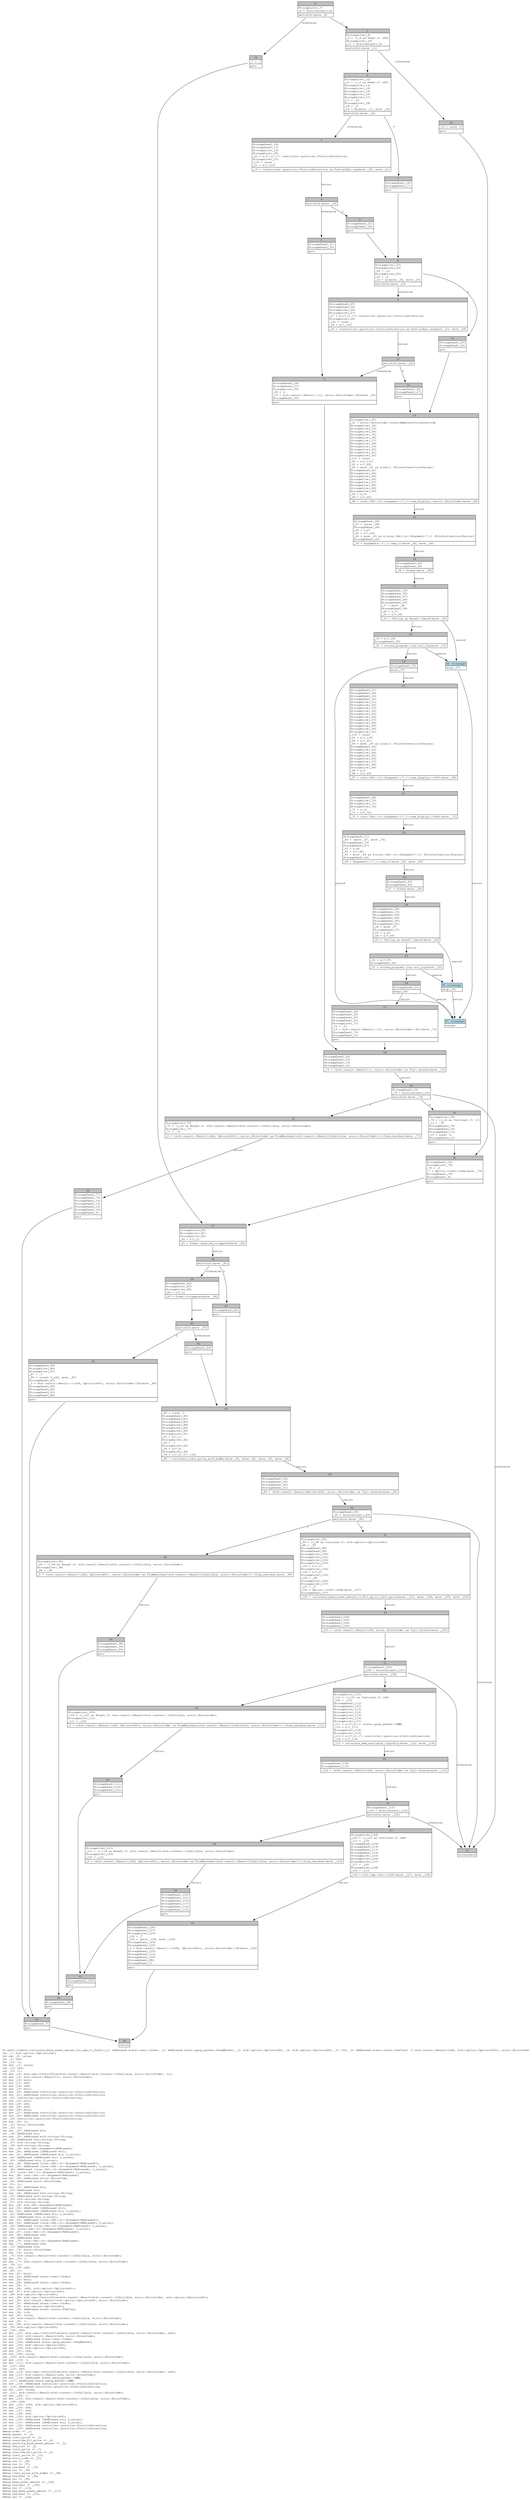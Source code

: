 digraph Mir_0_2586 {
    graph [fontname="Courier, monospace"];
    node [fontname="Courier, monospace"];
    edge [fontname="Courier, monospace"];
    label=<fn math::orders::calculate_base_asset_amount_for_amm_to_fulfill(_1: &amp;ReErased state::user::Order, _2: &amp;ReErased state::perp_market::PerpMarket, _3: std::option::Option&lt;u64&gt;, _4: std::option::Option&lt;u64&gt;, _5: i64, _6: &amp;ReErased state::state::FeeTier) -&gt; std::result::Result&lt;(u64, std::option::Option&lt;u64&gt;), error::ErrorCode&gt;<br align="left"/>let _7: std::option::Option&lt;u64&gt;;<br align="left"/>let mut _8: isize;<br align="left"/>let _9: u64;<br align="left"/>let _10: ();<br align="left"/>let mut _11: isize;<br align="left"/>let _12: u64;<br align="left"/>let _13: ();<br align="left"/>let mut _14: std::ops::ControlFlow&lt;std::result::Result&lt;std::convert::Infallible, error::ErrorCode&gt;, ()&gt;;<br align="left"/>let mut _15: std::result::Result&lt;(), error::ErrorCode&gt;;<br align="left"/>let mut _16: bool;<br align="left"/>let mut _17: u64;<br align="left"/>let mut _18: u64;<br align="left"/>let mut _19: bool;<br align="left"/>let mut _20: &amp;ReErased controller::position::PositionDirection;<br align="left"/>let mut _21: &amp;ReErased controller::position::PositionDirection;<br align="left"/>let _22: controller::position::PositionDirection;<br align="left"/>let mut _23: bool;<br align="left"/>let mut _24: u64;<br align="left"/>let mut _25: u64;<br align="left"/>let mut _26: bool;<br align="left"/>let mut _27: &amp;ReErased controller::position::PositionDirection;<br align="left"/>let mut _28: &amp;ReErased controller::position::PositionDirection;<br align="left"/>let _29: controller::position::PositionDirection;<br align="left"/>let mut _30: ();<br align="left"/>let _31: error::ErrorCode;<br align="left"/>let _32: ();<br align="left"/>let mut _33: &amp;ReErased str;<br align="left"/>let _34: &amp;ReErased str;<br align="left"/>let mut _35: &amp;ReErased std::string::String;<br align="left"/>let _36: &amp;ReErased std::string::String;<br align="left"/>let _37: std::string::String;<br align="left"/>let _38: std::string::String;<br align="left"/>let mut _39: std::fmt::Arguments&lt;ReErased&gt;;<br align="left"/>let mut _40: &amp;ReErased [&amp;ReErased str];<br align="left"/>let mut _41: &amp;ReErased [&amp;ReErased str; 2_usize];<br align="left"/>let _42: &amp;ReErased [&amp;ReErased str; 2_usize];<br align="left"/>let _43: [&amp;ReErased str; 2_usize];<br align="left"/>let mut _44: &amp;ReErased [core::fmt::rt::Argument&lt;ReErased&gt;];<br align="left"/>let mut _45: &amp;ReErased [core::fmt::rt::Argument&lt;ReErased&gt;; 1_usize];<br align="left"/>let _46: &amp;ReErased [core::fmt::rt::Argument&lt;ReErased&gt;; 1_usize];<br align="left"/>let _47: [core::fmt::rt::Argument&lt;ReErased&gt;; 1_usize];<br align="left"/>let mut _48: core::fmt::rt::Argument&lt;ReErased&gt;;<br align="left"/>let mut _49: &amp;ReErased error::ErrorCode;<br align="left"/>let _50: &amp;ReErased error::ErrorCode;<br align="left"/>let _51: ();<br align="left"/>let mut _52: &amp;ReErased str;<br align="left"/>let _53: &amp;ReErased str;<br align="left"/>let mut _54: &amp;ReErased std::string::String;<br align="left"/>let _55: &amp;ReErased std::string::String;<br align="left"/>let _56: std::string::String;<br align="left"/>let _57: std::string::String;<br align="left"/>let mut _58: std::fmt::Arguments&lt;ReErased&gt;;<br align="left"/>let mut _59: &amp;ReErased [&amp;ReErased str];<br align="left"/>let mut _60: &amp;ReErased [&amp;ReErased str; 2_usize];<br align="left"/>let _61: &amp;ReErased [&amp;ReErased str; 2_usize];<br align="left"/>let _62: [&amp;ReErased str; 2_usize];<br align="left"/>let mut _63: &amp;ReErased [core::fmt::rt::Argument&lt;ReErased&gt;];<br align="left"/>let mut _64: &amp;ReErased [core::fmt::rt::Argument&lt;ReErased&gt;; 2_usize];<br align="left"/>let _65: &amp;ReErased [core::fmt::rt::Argument&lt;ReErased&gt;; 2_usize];<br align="left"/>let _66: [core::fmt::rt::Argument&lt;ReErased&gt;; 2_usize];<br align="left"/>let mut _67: core::fmt::rt::Argument&lt;ReErased&gt;;<br align="left"/>let mut _68: &amp;ReErased u64;<br align="left"/>let _69: &amp;ReErased u64;<br align="left"/>let mut _70: core::fmt::rt::Argument&lt;ReErased&gt;;<br align="left"/>let mut _71: &amp;ReErased u64;<br align="left"/>let _72: &amp;ReErased u64;<br align="left"/>let mut _73: error::ErrorCode;<br align="left"/>let mut _74: isize;<br align="left"/>let _75: std::result::Result&lt;std::convert::Infallible, error::ErrorCode&gt;;<br align="left"/>let mut _76: !;<br align="left"/>let mut _77: std::result::Result&lt;std::convert::Infallible, error::ErrorCode&gt;;<br align="left"/>let _78: ();<br align="left"/>let mut _79: u64;<br align="left"/>let _80: ();<br align="left"/>let mut _81: bool;<br align="left"/>let mut _82: &amp;ReErased state::user::Order;<br align="left"/>let mut _83: bool;<br align="left"/>let mut _84: &amp;ReErased state::user::Order;<br align="left"/>let mut _85: !;<br align="left"/>let mut _86: (u64, std::option::Option&lt;u64&gt;);<br align="left"/>let mut _87: std::option::Option&lt;u64&gt;;<br align="left"/>let _88: std::option::Option&lt;u64&gt;;<br align="left"/>let mut _89: std::ops::ControlFlow&lt;std::result::Result&lt;std::convert::Infallible, error::ErrorCode&gt;, std::option::Option&lt;u64&gt;&gt;;<br align="left"/>let mut _90: std::result::Result&lt;std::option::Option&lt;u64&gt;, error::ErrorCode&gt;;<br align="left"/>let mut _91: &amp;ReErased state::user::Order;<br align="left"/>let mut _92: std::option::Option&lt;u64&gt;;<br align="left"/>let mut _93: &amp;ReErased state::state::FeeTier;<br align="left"/>let mut _94: i16;<br align="left"/>let mut _95: isize;<br align="left"/>let _96: std::result::Result&lt;std::convert::Infallible, error::ErrorCode&gt;;<br align="left"/>let mut _97: !;<br align="left"/>let mut _98: std::result::Result&lt;std::convert::Infallible, error::ErrorCode&gt;;<br align="left"/>let _99: std::option::Option&lt;u64&gt;;<br align="left"/>let _100: u64;<br align="left"/>let mut _101: std::ops::ControlFlow&lt;std::result::Result&lt;std::convert::Infallible, error::ErrorCode&gt;, u64&gt;;<br align="left"/>let mut _102: std::result::Result&lt;u64, error::ErrorCode&gt;;<br align="left"/>let mut _103: &amp;ReErased state::user::Order;<br align="left"/>let mut _104: &amp;ReErased state::perp_market::PerpMarket;<br align="left"/>let mut _105: std::option::Option&lt;u64&gt;;<br align="left"/>let mut _106: std::option::Option&lt;i64&gt;;<br align="left"/>let mut _107: i64;<br align="left"/>let mut _108: isize;<br align="left"/>let _109: std::result::Result&lt;std::convert::Infallible, error::ErrorCode&gt;;<br align="left"/>let mut _110: !;<br align="left"/>let mut _111: std::result::Result&lt;std::convert::Infallible, error::ErrorCode&gt;;<br align="left"/>let _112: u64;<br align="left"/>let _113: u64;<br align="left"/>let mut _114: std::ops::ControlFlow&lt;std::result::Result&lt;std::convert::Infallible, error::ErrorCode&gt;, u64&gt;;<br align="left"/>let mut _115: std::result::Result&lt;u64, error::ErrorCode&gt;;<br align="left"/>let mut _116: &amp;ReErased state::perp_market::AMM;<br align="left"/>let _117: &amp;ReErased state::perp_market::AMM;<br align="left"/>let mut _118: &amp;ReErased controller::position::PositionDirection;<br align="left"/>let _119: &amp;ReErased controller::position::PositionDirection;<br align="left"/>let mut _120: isize;<br align="left"/>let _121: std::result::Result&lt;std::convert::Infallible, error::ErrorCode&gt;;<br align="left"/>let mut _122: !;<br align="left"/>let mut _123: std::result::Result&lt;std::convert::Infallible, error::ErrorCode&gt;;<br align="left"/>let _124: u64;<br align="left"/>let mut _125: (u64, std::option::Option&lt;u64&gt;);<br align="left"/>let mut _126: u64;<br align="left"/>let mut _127: u64;<br align="left"/>let mut _128: u64;<br align="left"/>let mut _129: std::option::Option&lt;u64&gt;;<br align="left"/>let mut _130: &amp;ReErased [&amp;ReErased str; 2_usize];<br align="left"/>let mut _131: &amp;ReErased [&amp;ReErased str; 2_usize];<br align="left"/>let mut _132: &amp;ReErased controller::position::PositionDirection;<br align="left"/>let mut _133: &amp;ReErased controller::position::PositionDirection;<br align="left"/>debug order =&gt; _1;<br align="left"/>debug market =&gt; _2;<br align="left"/>debug limit_price =&gt; _3;<br align="left"/>debug override_fill_price =&gt; _4;<br align="left"/>debug existing_base_asset_amount =&gt; _5;<br align="left"/>debug fee_tier =&gt; _6;<br align="left"/>debug limit_price =&gt; _7;<br align="left"/>debug override_fill_price =&gt; _9;<br align="left"/>debug limit_price =&gt; _12;<br align="left"/>debug error_code =&gt; _31;<br align="left"/>debug res =&gt; _38;<br align="left"/>debug res =&gt; _57;<br align="left"/>debug residual =&gt; _75;<br align="left"/>debug val =&gt; _78;<br align="left"/>debug limit_price_with_buffer =&gt; _88;<br align="left"/>debug residual =&gt; _96;<br align="left"/>debug val =&gt; _99;<br align="left"/>debug base_asset_amount =&gt; _100;<br align="left"/>debug residual =&gt; _109;<br align="left"/>debug val =&gt; _112;<br align="left"/>debug max_base_asset_amount =&gt; _113;<br align="left"/>debug residual =&gt; _121;<br align="left"/>debug val =&gt; _124;<br align="left"/>>;
    bb0__0_2586 [shape="none", label=<<table border="0" cellborder="1" cellspacing="0"><tr><td bgcolor="gray" align="center" colspan="1">0</td></tr><tr><td align="left" balign="left">StorageLive(_7)<br/>_8 = discriminant(_4)<br/></td></tr><tr><td align="left">switchInt(move _8)</td></tr></table>>];
    bb1__0_2586 [shape="none", label=<<table border="0" cellborder="1" cellspacing="0"><tr><td bgcolor="gray" align="center" colspan="1">1</td></tr><tr><td align="left" balign="left">StorageLive(_9)<br/>_9 = ((_4 as Some).0: u64)<br/>StorageLive(_10)<br/>_11 = discriminant(_3)<br/></td></tr><tr><td align="left">switchInt(move _11)</td></tr></table>>];
    bb2__0_2586 [shape="none", label=<<table border="0" cellborder="1" cellspacing="0"><tr><td bgcolor="gray" align="center" colspan="1">2</td></tr><tr><td align="left" balign="left">StorageLive(_12)<br/>_12 = ((_3 as Some).0: u64)<br/>StorageLive(_13)<br/>StorageLive(_14)<br/>StorageLive(_15)<br/>StorageLive(_16)<br/>StorageLive(_17)<br/>_17 = _12<br/>StorageLive(_18)<br/>_18 = _9<br/>_16 = Ge(move _17, move _18)<br/></td></tr><tr><td align="left">switchInt(move _16)</td></tr></table>>];
    bb3__0_2586 [shape="none", label=<<table border="0" cellborder="1" cellspacing="0"><tr><td bgcolor="gray" align="center" colspan="1">3</td></tr><tr><td align="left" balign="left">StorageDead(_18)<br/>StorageDead(_17)<br/>StorageLive(_19)<br/>StorageLive(_20)<br/>_20 = &amp;((*_1).17: controller::position::PositionDirection)<br/>StorageLive(_21)<br/>_133 = const _<br/>_21 = &amp;(*_133)<br/></td></tr><tr><td align="left">_19 = &lt;controller::position::PositionDirection as PartialEq&gt;::eq(move _20, move _21)</td></tr></table>>];
    bb4__0_2586 [shape="none", label=<<table border="0" cellborder="1" cellspacing="0"><tr><td bgcolor="gray" align="center" colspan="1">4</td></tr><tr><td align="left">switchInt(move _19)</td></tr></table>>];
    bb5__0_2586 [shape="none", label=<<table border="0" cellborder="1" cellspacing="0"><tr><td bgcolor="gray" align="center" colspan="1">5</td></tr><tr><td align="left" balign="left">StorageDead(_21)<br/>StorageDead(_20)<br/></td></tr><tr><td align="left">goto</td></tr></table>>];
    bb6__0_2586 [shape="none", label=<<table border="0" cellborder="1" cellspacing="0"><tr><td bgcolor="gray" align="center" colspan="1">6</td></tr><tr><td align="left" balign="left">StorageDead(_21)<br/>StorageDead(_20)<br/></td></tr><tr><td align="left">goto</td></tr></table>>];
    bb7__0_2586 [shape="none", label=<<table border="0" cellborder="1" cellspacing="0"><tr><td bgcolor="gray" align="center" colspan="1">7</td></tr><tr><td align="left" balign="left">StorageDead(_18)<br/>StorageDead(_17)<br/></td></tr><tr><td align="left">goto</td></tr></table>>];
    bb8__0_2586 [shape="none", label=<<table border="0" cellborder="1" cellspacing="0"><tr><td bgcolor="gray" align="center" colspan="1">8</td></tr><tr><td align="left" balign="left">StorageLive(_23)<br/>StorageLive(_24)<br/>_24 = _12<br/>StorageLive(_25)<br/>_25 = _9<br/>_23 = Le(move _24, move _25)<br/></td></tr><tr><td align="left">switchInt(move _23)</td></tr></table>>];
    bb9__0_2586 [shape="none", label=<<table border="0" cellborder="1" cellspacing="0"><tr><td bgcolor="gray" align="center" colspan="1">9</td></tr><tr><td align="left" balign="left">StorageDead(_25)<br/>StorageDead(_24)<br/>StorageLive(_26)<br/>StorageLive(_27)<br/>_27 = &amp;((*_1).17: controller::position::PositionDirection)<br/>StorageLive(_28)<br/>_132 = const _<br/>_28 = &amp;(*_132)<br/></td></tr><tr><td align="left">_26 = &lt;controller::position::PositionDirection as PartialEq&gt;::eq(move _27, move _28)</td></tr></table>>];
    bb10__0_2586 [shape="none", label=<<table border="0" cellborder="1" cellspacing="0"><tr><td bgcolor="gray" align="center" colspan="1">10</td></tr><tr><td align="left">switchInt(move _26)</td></tr></table>>];
    bb11__0_2586 [shape="none", label=<<table border="0" cellborder="1" cellspacing="0"><tr><td bgcolor="gray" align="center" colspan="1">11</td></tr><tr><td align="left" balign="left">StorageDead(_28)<br/>StorageDead(_27)<br/>StorageLive(_30)<br/>_30 = ()<br/>_15 = std::result::Result::&lt;(), error::ErrorCode&gt;::Ok(move _30)<br/>StorageDead(_30)<br/></td></tr><tr><td align="left">goto</td></tr></table>>];
    bb12__0_2586 [shape="none", label=<<table border="0" cellborder="1" cellspacing="0"><tr><td bgcolor="gray" align="center" colspan="1">12</td></tr><tr><td align="left" balign="left">StorageDead(_28)<br/>StorageDead(_27)<br/></td></tr><tr><td align="left">goto</td></tr></table>>];
    bb13__0_2586 [shape="none", label=<<table border="0" cellborder="1" cellspacing="0"><tr><td bgcolor="gray" align="center" colspan="1">13</td></tr><tr><td align="left" balign="left">StorageDead(_25)<br/>StorageDead(_24)<br/></td></tr><tr><td align="left">goto</td></tr></table>>];
    bb14__0_2586 [shape="none", label=<<table border="0" cellborder="1" cellspacing="0"><tr><td bgcolor="gray" align="center" colspan="1">14</td></tr><tr><td align="left" balign="left">StorageLive(_31)<br/>_31 = error::ErrorCode::InvalidAmmLimitPriceOverride<br/>StorageLive(_32)<br/>StorageLive(_33)<br/>StorageLive(_34)<br/>StorageLive(_35)<br/>StorageLive(_36)<br/>StorageLive(_37)<br/>StorageLive(_38)<br/>StorageLive(_39)<br/>StorageLive(_40)<br/>StorageLive(_41)<br/>StorageLive(_42)<br/>_131 = const _<br/>_42 = &amp;(*_131)<br/>_41 = &amp;(*_42)<br/>_40 = move _41 as &amp;[&amp;str] (PointerCoercion(Unsize))<br/>StorageDead(_41)<br/>StorageLive(_44)<br/>StorageLive(_45)<br/>StorageLive(_46)<br/>StorageLive(_47)<br/>StorageLive(_48)<br/>StorageLive(_49)<br/>StorageLive(_50)<br/>_50 = &amp;_31<br/>_49 = &amp;(*_50)<br/></td></tr><tr><td align="left">_48 = core::fmt::rt::Argument::&lt;'_&gt;::new_display::&lt;error::ErrorCode&gt;(move _49)</td></tr></table>>];
    bb15__0_2586 [shape="none", label=<<table border="0" cellborder="1" cellspacing="0"><tr><td bgcolor="gray" align="center" colspan="1">15</td></tr><tr><td align="left" balign="left">StorageDead(_49)<br/>_47 = [move _48]<br/>StorageDead(_48)<br/>_46 = &amp;_47<br/>_45 = &amp;(*_46)<br/>_44 = move _45 as &amp;[core::fmt::rt::Argument&lt;'_&gt;] (PointerCoercion(Unsize))<br/>StorageDead(_45)<br/></td></tr><tr><td align="left">_39 = Arguments::&lt;'_&gt;::new_v1(move _40, move _44)</td></tr></table>>];
    bb16__0_2586 [shape="none", label=<<table border="0" cellborder="1" cellspacing="0"><tr><td bgcolor="gray" align="center" colspan="1">16</td></tr><tr><td align="left" balign="left">StorageDead(_44)<br/>StorageDead(_40)<br/></td></tr><tr><td align="left">_38 = format(move _39)</td></tr></table>>];
    bb17__0_2586 [shape="none", label=<<table border="0" cellborder="1" cellspacing="0"><tr><td bgcolor="gray" align="center" colspan="1">17</td></tr><tr><td align="left" balign="left">StorageDead(_39)<br/>StorageDead(_50)<br/>StorageDead(_47)<br/>StorageDead(_46)<br/>StorageDead(_42)<br/>_37 = move _38<br/>StorageDead(_38)<br/>_36 = &amp;_37<br/>_35 = &amp;(*_36)<br/></td></tr><tr><td align="left">_34 = &lt;String as Deref&gt;::deref(move _35)</td></tr></table>>];
    bb18__0_2586 [shape="none", label=<<table border="0" cellborder="1" cellspacing="0"><tr><td bgcolor="gray" align="center" colspan="1">18</td></tr><tr><td align="left" balign="left">_33 = &amp;(*_34)<br/>StorageDead(_35)<br/></td></tr><tr><td align="left">_32 = solana_program::log::sol_log(move _33)</td></tr></table>>];
    bb19__0_2586 [shape="none", label=<<table border="0" cellborder="1" cellspacing="0"><tr><td bgcolor="gray" align="center" colspan="1">19</td></tr><tr><td align="left" balign="left">StorageDead(_33)<br/></td></tr><tr><td align="left">drop(_37)</td></tr></table>>];
    bb20__0_2586 [shape="none", label=<<table border="0" cellborder="1" cellspacing="0"><tr><td bgcolor="gray" align="center" colspan="1">20</td></tr><tr><td align="left" balign="left">StorageDead(_37)<br/>StorageDead(_36)<br/>StorageDead(_34)<br/>StorageDead(_32)<br/>StorageLive(_51)<br/>StorageLive(_52)<br/>StorageLive(_53)<br/>StorageLive(_54)<br/>StorageLive(_55)<br/>StorageLive(_56)<br/>StorageLive(_57)<br/>StorageLive(_58)<br/>StorageLive(_59)<br/>StorageLive(_60)<br/>StorageLive(_61)<br/>_130 = const _<br/>_61 = &amp;(*_130)<br/>_60 = &amp;(*_61)<br/>_59 = move _60 as &amp;[&amp;str] (PointerCoercion(Unsize))<br/>StorageDead(_60)<br/>StorageLive(_63)<br/>StorageLive(_64)<br/>StorageLive(_65)<br/>StorageLive(_66)<br/>StorageLive(_67)<br/>StorageLive(_68)<br/>StorageLive(_69)<br/>_69 = &amp;_9<br/>_68 = &amp;(*_69)<br/></td></tr><tr><td align="left">_67 = core::fmt::rt::Argument::&lt;'_&gt;::new_display::&lt;u64&gt;(move _68)</td></tr></table>>];
    bb21__0_2586 [shape="none", label=<<table border="0" cellborder="1" cellspacing="0"><tr><td bgcolor="gray" align="center" colspan="1">21</td></tr><tr><td align="left" balign="left">StorageDead(_68)<br/>StorageLive(_70)<br/>StorageLive(_71)<br/>StorageLive(_72)<br/>_72 = &amp;_12<br/>_71 = &amp;(*_72)<br/></td></tr><tr><td align="left">_70 = core::fmt::rt::Argument::&lt;'_&gt;::new_display::&lt;u64&gt;(move _71)</td></tr></table>>];
    bb22__0_2586 [shape="none", label=<<table border="0" cellborder="1" cellspacing="0"><tr><td bgcolor="gray" align="center" colspan="1">22</td></tr><tr><td align="left" balign="left">StorageDead(_71)<br/>_66 = [move _67, move _70]<br/>StorageDead(_70)<br/>StorageDead(_67)<br/>_65 = &amp;_66<br/>_64 = &amp;(*_65)<br/>_63 = move _64 as &amp;[core::fmt::rt::Argument&lt;'_&gt;] (PointerCoercion(Unsize))<br/>StorageDead(_64)<br/></td></tr><tr><td align="left">_58 = Arguments::&lt;'_&gt;::new_v1(move _59, move _63)</td></tr></table>>];
    bb23__0_2586 [shape="none", label=<<table border="0" cellborder="1" cellspacing="0"><tr><td bgcolor="gray" align="center" colspan="1">23</td></tr><tr><td align="left" balign="left">StorageDead(_63)<br/>StorageDead(_59)<br/></td></tr><tr><td align="left">_57 = format(move _58)</td></tr></table>>];
    bb24__0_2586 [shape="none", label=<<table border="0" cellborder="1" cellspacing="0"><tr><td bgcolor="gray" align="center" colspan="1">24</td></tr><tr><td align="left" balign="left">StorageDead(_58)<br/>StorageDead(_72)<br/>StorageDead(_69)<br/>StorageDead(_66)<br/>StorageDead(_65)<br/>StorageDead(_61)<br/>_56 = move _57<br/>StorageDead(_57)<br/>_55 = &amp;_56<br/>_54 = &amp;(*_55)<br/></td></tr><tr><td align="left">_53 = &lt;String as Deref&gt;::deref(move _54)</td></tr></table>>];
    bb25__0_2586 [shape="none", label=<<table border="0" cellborder="1" cellspacing="0"><tr><td bgcolor="gray" align="center" colspan="1">25</td></tr><tr><td align="left" balign="left">_52 = &amp;(*_53)<br/>StorageDead(_54)<br/></td></tr><tr><td align="left">_51 = solana_program::log::sol_log(move _52)</td></tr></table>>];
    bb26__0_2586 [shape="none", label=<<table border="0" cellborder="1" cellspacing="0"><tr><td bgcolor="gray" align="center" colspan="1">26</td></tr><tr><td align="left" balign="left">StorageDead(_52)<br/></td></tr><tr><td align="left">drop(_56)</td></tr></table>>];
    bb27__0_2586 [shape="none", label=<<table border="0" cellborder="1" cellspacing="0"><tr><td bgcolor="gray" align="center" colspan="1">27</td></tr><tr><td align="left" balign="left">StorageDead(_56)<br/>StorageDead(_55)<br/>StorageDead(_53)<br/>StorageDead(_51)<br/>StorageLive(_73)<br/>_73 = _31<br/>_15 = std::result::Result::&lt;(), error::ErrorCode&gt;::Err(move _73)<br/>StorageDead(_73)<br/>StorageDead(_31)<br/></td></tr><tr><td align="left">goto</td></tr></table>>];
    bb28__0_2586 [shape="none", label=<<table border="0" cellborder="1" cellspacing="0"><tr><td bgcolor="gray" align="center" colspan="1">28</td></tr><tr><td align="left" balign="left">StorageDead(_26)<br/>StorageDead(_23)<br/>StorageDead(_19)<br/>StorageDead(_16)<br/></td></tr><tr><td align="left">_14 = &lt;std::result::Result&lt;(), error::ErrorCode&gt; as Try&gt;::branch(move _15)</td></tr></table>>];
    bb29__0_2586 [shape="none", label=<<table border="0" cellborder="1" cellspacing="0"><tr><td bgcolor="gray" align="center" colspan="1">29</td></tr><tr><td align="left" balign="left">StorageDead(_15)<br/>_74 = discriminant(_14)<br/></td></tr><tr><td align="left">switchInt(move _74)</td></tr></table>>];
    bb30__0_2586 [shape="none", label=<<table border="0" cellborder="1" cellspacing="0"><tr><td bgcolor="gray" align="center" colspan="1">30</td></tr><tr><td align="left" balign="left">StorageLive(_78)<br/>_78 = ((_14 as Continue).0: ())<br/>_13 = _78<br/>StorageDead(_78)<br/>StorageDead(_14)<br/>StorageDead(_13)<br/>_10 = const ()<br/>StorageDead(_12)<br/></td></tr><tr><td align="left">goto</td></tr></table>>];
    bb31__0_2586 [shape="none", label=<<table border="0" cellborder="1" cellspacing="0"><tr><td bgcolor="gray" align="center" colspan="1">31</td></tr><tr><td align="left">unreachable</td></tr></table>>];
    bb32__0_2586 [shape="none", label=<<table border="0" cellborder="1" cellspacing="0"><tr><td bgcolor="gray" align="center" colspan="1">32</td></tr><tr><td align="left" balign="left">StorageLive(_75)<br/>_75 = ((_14 as Break).0: std::result::Result&lt;std::convert::Infallible, error::ErrorCode&gt;)<br/>StorageLive(_77)<br/>_77 = _75<br/></td></tr><tr><td align="left">_0 = &lt;std::result::Result&lt;(u64, Option&lt;u64&gt;), error::ErrorCode&gt; as FromResidual&lt;std::result::Result&lt;Infallible, error::ErrorCode&gt;&gt;&gt;::from_residual(move _77)</td></tr></table>>];
    bb33__0_2586 [shape="none", label=<<table border="0" cellborder="1" cellspacing="0"><tr><td bgcolor="gray" align="center" colspan="1">33</td></tr><tr><td align="left" balign="left">StorageDead(_77)<br/>StorageDead(_75)<br/>StorageDead(_14)<br/>StorageDead(_13)<br/>StorageDead(_12)<br/>StorageDead(_10)<br/>StorageDead(_9)<br/></td></tr><tr><td align="left">goto</td></tr></table>>];
    bb34__0_2586 [shape="none", label=<<table border="0" cellborder="1" cellspacing="0"><tr><td bgcolor="gray" align="center" colspan="1">34</td></tr><tr><td align="left" balign="left">_10 = const ()<br/></td></tr><tr><td align="left">goto</td></tr></table>>];
    bb35__0_2586 [shape="none", label=<<table border="0" cellborder="1" cellspacing="0"><tr><td bgcolor="gray" align="center" colspan="1">35</td></tr><tr><td align="left" balign="left">StorageDead(_10)<br/>StorageLive(_79)<br/>_79 = _9<br/>_7 = Option::&lt;u64&gt;::Some(move _79)<br/>StorageDead(_79)<br/>StorageDead(_9)<br/></td></tr><tr><td align="left">goto</td></tr></table>>];
    bb36__0_2586 [shape="none", label=<<table border="0" cellborder="1" cellspacing="0"><tr><td bgcolor="gray" align="center" colspan="1">36</td></tr><tr><td align="left" balign="left">_7 = _3<br/></td></tr><tr><td align="left">goto</td></tr></table>>];
    bb37__0_2586 [shape="none", label=<<table border="0" cellborder="1" cellspacing="0"><tr><td bgcolor="gray" align="center" colspan="1">37</td></tr><tr><td align="left" balign="left">StorageLive(_80)<br/>StorageLive(_81)<br/>StorageLive(_82)<br/>_82 = &amp;(*_1)<br/></td></tr><tr><td align="left">_81 = Order::must_be_triggered(move _82)</td></tr></table>>];
    bb38__0_2586 [shape="none", label=<<table border="0" cellborder="1" cellspacing="0"><tr><td bgcolor="gray" align="center" colspan="1">38</td></tr><tr><td align="left">switchInt(move _81)</td></tr></table>>];
    bb39__0_2586 [shape="none", label=<<table border="0" cellborder="1" cellspacing="0"><tr><td bgcolor="gray" align="center" colspan="1">39</td></tr><tr><td align="left" balign="left">StorageDead(_82)<br/>StorageLive(_83)<br/>StorageLive(_84)<br/>_84 = &amp;(*_1)<br/></td></tr><tr><td align="left">_83 = Order::triggered(move _84)</td></tr></table>>];
    bb40__0_2586 [shape="none", label=<<table border="0" cellborder="1" cellspacing="0"><tr><td bgcolor="gray" align="center" colspan="1">40</td></tr><tr><td align="left">switchInt(move _83)</td></tr></table>>];
    bb41__0_2586 [shape="none", label=<<table border="0" cellborder="1" cellspacing="0"><tr><td bgcolor="gray" align="center" colspan="1">41</td></tr><tr><td align="left" balign="left">StorageDead(_84)<br/></td></tr><tr><td align="left">goto</td></tr></table>>];
    bb42__0_2586 [shape="none", label=<<table border="0" cellborder="1" cellspacing="0"><tr><td bgcolor="gray" align="center" colspan="1">42</td></tr><tr><td align="left" balign="left">StorageDead(_84)<br/>StorageLive(_86)<br/>StorageLive(_87)<br/>_87 = _7<br/>_86 = (const 0_u64, move _87)<br/>StorageDead(_87)<br/>_0 = std::result::Result::&lt;(u64, Option&lt;u64&gt;), error::ErrorCode&gt;::Ok(move _86)<br/>StorageDead(_86)<br/>StorageDead(_83)<br/>StorageDead(_81)<br/>StorageDead(_80)<br/></td></tr><tr><td align="left">goto</td></tr></table>>];
    bb43__0_2586 [shape="none", label=<<table border="0" cellborder="1" cellspacing="0"><tr><td bgcolor="gray" align="center" colspan="1">43</td></tr><tr><td align="left" balign="left">StorageDead(_82)<br/></td></tr><tr><td align="left">goto</td></tr></table>>];
    bb44__0_2586 [shape="none", label=<<table border="0" cellborder="1" cellspacing="0"><tr><td bgcolor="gray" align="center" colspan="1">44</td></tr><tr><td align="left" balign="left">_80 = const ()<br/>StorageDead(_83)<br/>StorageDead(_81)<br/>StorageDead(_80)<br/>StorageLive(_88)<br/>StorageLive(_89)<br/>StorageLive(_90)<br/>StorageLive(_91)<br/>_91 = &amp;(*_1)<br/>StorageLive(_92)<br/>_92 = _7<br/>StorageLive(_93)<br/>_93 = &amp;(*_6)<br/>StorageLive(_94)<br/>_94 = ((*_2).27: i16)<br/></td></tr><tr><td align="left">_90 = calculate_limit_price_with_buffer(move _91, move _92, move _93, move _94)</td></tr></table>>];
    bb45__0_2586 [shape="none", label=<<table border="0" cellborder="1" cellspacing="0"><tr><td bgcolor="gray" align="center" colspan="1">45</td></tr><tr><td align="left" balign="left">StorageDead(_94)<br/>StorageDead(_93)<br/>StorageDead(_92)<br/>StorageDead(_91)<br/></td></tr><tr><td align="left">_89 = &lt;std::result::Result&lt;Option&lt;u64&gt;, error::ErrorCode&gt; as Try&gt;::branch(move _90)</td></tr></table>>];
    bb46__0_2586 [shape="none", label=<<table border="0" cellborder="1" cellspacing="0"><tr><td bgcolor="gray" align="center" colspan="1">46</td></tr><tr><td align="left" balign="left">StorageDead(_90)<br/>_95 = discriminant(_89)<br/></td></tr><tr><td align="left">switchInt(move _95)</td></tr></table>>];
    bb47__0_2586 [shape="none", label=<<table border="0" cellborder="1" cellspacing="0"><tr><td bgcolor="gray" align="center" colspan="1">47</td></tr><tr><td align="left" balign="left">StorageLive(_99)<br/>_99 = ((_89 as Continue).0: std::option::Option&lt;u64&gt;)<br/>_88 = _99<br/>StorageDead(_99)<br/>StorageDead(_89)<br/>StorageLive(_100)<br/>StorageLive(_101)<br/>StorageLive(_102)<br/>StorageLive(_103)<br/>_103 = &amp;(*_1)<br/>StorageLive(_104)<br/>_104 = &amp;(*_2)<br/>StorageLive(_105)<br/>_105 = _88<br/>StorageLive(_106)<br/>StorageLive(_107)<br/>_107 = _5<br/>_106 = Option::&lt;i64&gt;::Some(move _107)<br/>StorageDead(_107)<br/></td></tr><tr><td align="left">_102 = calculate_base_asset_amount_to_fill_up_to_limit_price(move _103, move _104, move _105, move _106)</td></tr></table>>];
    bb48__0_2586 [shape="none", label=<<table border="0" cellborder="1" cellspacing="0"><tr><td bgcolor="gray" align="center" colspan="1">48</td></tr><tr><td align="left" balign="left">StorageLive(_96)<br/>_96 = ((_89 as Break).0: std::result::Result&lt;std::convert::Infallible, error::ErrorCode&gt;)<br/>StorageLive(_98)<br/>_98 = _96<br/></td></tr><tr><td align="left">_0 = &lt;std::result::Result&lt;(u64, Option&lt;u64&gt;), error::ErrorCode&gt; as FromResidual&lt;std::result::Result&lt;Infallible, error::ErrorCode&gt;&gt;&gt;::from_residual(move _98)</td></tr></table>>];
    bb49__0_2586 [shape="none", label=<<table border="0" cellborder="1" cellspacing="0"><tr><td bgcolor="gray" align="center" colspan="1">49</td></tr><tr><td align="left" balign="left">StorageDead(_98)<br/>StorageDead(_96)<br/>StorageDead(_89)<br/></td></tr><tr><td align="left">goto</td></tr></table>>];
    bb50__0_2586 [shape="none", label=<<table border="0" cellborder="1" cellspacing="0"><tr><td bgcolor="gray" align="center" colspan="1">50</td></tr><tr><td align="left" balign="left">StorageDead(_106)<br/>StorageDead(_105)<br/>StorageDead(_104)<br/>StorageDead(_103)<br/></td></tr><tr><td align="left">_101 = &lt;std::result::Result&lt;u64, error::ErrorCode&gt; as Try&gt;::branch(move _102)</td></tr></table>>];
    bb51__0_2586 [shape="none", label=<<table border="0" cellborder="1" cellspacing="0"><tr><td bgcolor="gray" align="center" colspan="1">51</td></tr><tr><td align="left" balign="left">StorageDead(_102)<br/>_108 = discriminant(_101)<br/></td></tr><tr><td align="left">switchInt(move _108)</td></tr></table>>];
    bb52__0_2586 [shape="none", label=<<table border="0" cellborder="1" cellspacing="0"><tr><td bgcolor="gray" align="center" colspan="1">52</td></tr><tr><td align="left" balign="left">StorageLive(_112)<br/>_112 = ((_101 as Continue).0: u64)<br/>_100 = _112<br/>StorageDead(_112)<br/>StorageDead(_101)<br/>StorageLive(_113)<br/>StorageLive(_114)<br/>StorageLive(_115)<br/>StorageLive(_116)<br/>StorageLive(_117)<br/>_117 = &amp;((*_2).1: state::perp_market::AMM)<br/>_116 = &amp;(*_117)<br/>StorageLive(_118)<br/>StorageLive(_119)<br/>_119 = &amp;((*_1).17: controller::position::PositionDirection)<br/>_118 = &amp;(*_119)<br/></td></tr><tr><td align="left">_115 = calculate_amm_available_liquidity(move _116, move _118)</td></tr></table>>];
    bb53__0_2586 [shape="none", label=<<table border="0" cellborder="1" cellspacing="0"><tr><td bgcolor="gray" align="center" colspan="1">53</td></tr><tr><td align="left" balign="left">StorageLive(_109)<br/>_109 = ((_101 as Break).0: std::result::Result&lt;std::convert::Infallible, error::ErrorCode&gt;)<br/>StorageLive(_111)<br/>_111 = _109<br/></td></tr><tr><td align="left">_0 = &lt;std::result::Result&lt;(u64, Option&lt;u64&gt;), error::ErrorCode&gt; as FromResidual&lt;std::result::Result&lt;Infallible, error::ErrorCode&gt;&gt;&gt;::from_residual(move _111)</td></tr></table>>];
    bb54__0_2586 [shape="none", label=<<table border="0" cellborder="1" cellspacing="0"><tr><td bgcolor="gray" align="center" colspan="1">54</td></tr><tr><td align="left" balign="left">StorageDead(_111)<br/>StorageDead(_109)<br/>StorageDead(_101)<br/></td></tr><tr><td align="left">goto</td></tr></table>>];
    bb55__0_2586 [shape="none", label=<<table border="0" cellborder="1" cellspacing="0"><tr><td bgcolor="gray" align="center" colspan="1">55</td></tr><tr><td align="left" balign="left">StorageDead(_118)<br/>StorageDead(_116)<br/></td></tr><tr><td align="left">_114 = &lt;std::result::Result&lt;u64, error::ErrorCode&gt; as Try&gt;::branch(move _115)</td></tr></table>>];
    bb56__0_2586 [shape="none", label=<<table border="0" cellborder="1" cellspacing="0"><tr><td bgcolor="gray" align="center" colspan="1">56</td></tr><tr><td align="left" balign="left">StorageDead(_115)<br/>_120 = discriminant(_114)<br/></td></tr><tr><td align="left">switchInt(move _120)</td></tr></table>>];
    bb57__0_2586 [shape="none", label=<<table border="0" cellborder="1" cellspacing="0"><tr><td bgcolor="gray" align="center" colspan="1">57</td></tr><tr><td align="left" balign="left">StorageLive(_124)<br/>_124 = ((_114 as Continue).0: u64)<br/>_113 = _124<br/>StorageDead(_124)<br/>StorageDead(_119)<br/>StorageDead(_117)<br/>StorageDead(_114)<br/>StorageLive(_125)<br/>StorageLive(_126)<br/>StorageLive(_127)<br/>_127 = _100<br/>StorageLive(_128)<br/>_128 = _113<br/></td></tr><tr><td align="left">_126 = std::cmp::min::&lt;u64&gt;(move _127, move _128)</td></tr></table>>];
    bb58__0_2586 [shape="none", label=<<table border="0" cellborder="1" cellspacing="0"><tr><td bgcolor="gray" align="center" colspan="1">58</td></tr><tr><td align="left" balign="left">StorageLive(_121)<br/>_121 = ((_114 as Break).0: std::result::Result&lt;std::convert::Infallible, error::ErrorCode&gt;)<br/>StorageLive(_123)<br/>_123 = _121<br/></td></tr><tr><td align="left">_0 = &lt;std::result::Result&lt;(u64, Option&lt;u64&gt;), error::ErrorCode&gt; as FromResidual&lt;std::result::Result&lt;Infallible, error::ErrorCode&gt;&gt;&gt;::from_residual(move _123)</td></tr></table>>];
    bb59__0_2586 [shape="none", label=<<table border="0" cellborder="1" cellspacing="0"><tr><td bgcolor="gray" align="center" colspan="1">59</td></tr><tr><td align="left" balign="left">StorageDead(_123)<br/>StorageDead(_121)<br/>StorageDead(_119)<br/>StorageDead(_117)<br/>StorageDead(_114)<br/>StorageDead(_113)<br/></td></tr><tr><td align="left">goto</td></tr></table>>];
    bb60__0_2586 [shape="none", label=<<table border="0" cellborder="1" cellspacing="0"><tr><td bgcolor="gray" align="center" colspan="1">60</td></tr><tr><td align="left" balign="left">StorageDead(_128)<br/>StorageDead(_127)<br/>StorageLive(_129)<br/>_129 = _7<br/>_125 = (move _126, move _129)<br/>StorageDead(_129)<br/>StorageDead(_126)<br/>_0 = std::result::Result::&lt;(u64, Option&lt;u64&gt;), error::ErrorCode&gt;::Ok(move _125)<br/>StorageDead(_125)<br/>StorageDead(_113)<br/>StorageDead(_100)<br/>StorageDead(_88)<br/>StorageDead(_7)<br/></td></tr><tr><td align="left">goto</td></tr></table>>];
    bb61__0_2586 [shape="none", label=<<table border="0" cellborder="1" cellspacing="0"><tr><td bgcolor="gray" align="center" colspan="1">61</td></tr><tr><td align="left" balign="left">StorageDead(_100)<br/></td></tr><tr><td align="left">goto</td></tr></table>>];
    bb62__0_2586 [shape="none", label=<<table border="0" cellborder="1" cellspacing="0"><tr><td bgcolor="gray" align="center" colspan="1">62</td></tr><tr><td align="left" balign="left">StorageDead(_88)<br/></td></tr><tr><td align="left">goto</td></tr></table>>];
    bb63__0_2586 [shape="none", label=<<table border="0" cellborder="1" cellspacing="0"><tr><td bgcolor="gray" align="center" colspan="1">63</td></tr><tr><td align="left" balign="left">StorageDead(_7)<br/></td></tr><tr><td align="left">goto</td></tr></table>>];
    bb64__0_2586 [shape="none", label=<<table border="0" cellborder="1" cellspacing="0"><tr><td bgcolor="gray" align="center" colspan="1">64</td></tr><tr><td align="left">return</td></tr></table>>];
    bb65__0_2586 [shape="none", label=<<table border="0" cellborder="1" cellspacing="0"><tr><td bgcolor="lightblue" align="center" colspan="1">65 (cleanup)</td></tr><tr><td align="left">drop(_56)</td></tr></table>>];
    bb66__0_2586 [shape="none", label=<<table border="0" cellborder="1" cellspacing="0"><tr><td bgcolor="lightblue" align="center" colspan="1">66 (cleanup)</td></tr><tr><td align="left">drop(_37)</td></tr></table>>];
    bb67__0_2586 [shape="none", label=<<table border="0" cellborder="1" cellspacing="0"><tr><td bgcolor="lightblue" align="center" colspan="1">67 (cleanup)</td></tr><tr><td align="left">resume</td></tr></table>>];
    bb0__0_2586 -> bb1__0_2586 [label="1"];
    bb0__0_2586 -> bb36__0_2586 [label="otherwise"];
    bb1__0_2586 -> bb2__0_2586 [label="1"];
    bb1__0_2586 -> bb34__0_2586 [label="otherwise"];
    bb2__0_2586 -> bb7__0_2586 [label="0"];
    bb2__0_2586 -> bb3__0_2586 [label="otherwise"];
    bb3__0_2586 -> bb4__0_2586 [label="return"];
    bb4__0_2586 -> bb6__0_2586 [label="0"];
    bb4__0_2586 -> bb5__0_2586 [label="otherwise"];
    bb5__0_2586 -> bb11__0_2586 [label=""];
    bb6__0_2586 -> bb8__0_2586 [label=""];
    bb7__0_2586 -> bb8__0_2586 [label=""];
    bb8__0_2586 -> bb13__0_2586 [label="0"];
    bb8__0_2586 -> bb9__0_2586 [label="otherwise"];
    bb9__0_2586 -> bb10__0_2586 [label="return"];
    bb10__0_2586 -> bb12__0_2586 [label="0"];
    bb10__0_2586 -> bb11__0_2586 [label="otherwise"];
    bb11__0_2586 -> bb28__0_2586 [label=""];
    bb12__0_2586 -> bb14__0_2586 [label=""];
    bb13__0_2586 -> bb14__0_2586 [label=""];
    bb14__0_2586 -> bb15__0_2586 [label="return"];
    bb15__0_2586 -> bb16__0_2586 [label="return"];
    bb16__0_2586 -> bb17__0_2586 [label="return"];
    bb17__0_2586 -> bb18__0_2586 [label="return"];
    bb17__0_2586 -> bb66__0_2586 [label="unwind"];
    bb18__0_2586 -> bb19__0_2586 [label="return"];
    bb18__0_2586 -> bb66__0_2586 [label="unwind"];
    bb19__0_2586 -> bb20__0_2586 [label="return"];
    bb19__0_2586 -> bb67__0_2586 [label="unwind"];
    bb20__0_2586 -> bb21__0_2586 [label="return"];
    bb21__0_2586 -> bb22__0_2586 [label="return"];
    bb22__0_2586 -> bb23__0_2586 [label="return"];
    bb23__0_2586 -> bb24__0_2586 [label="return"];
    bb24__0_2586 -> bb25__0_2586 [label="return"];
    bb24__0_2586 -> bb65__0_2586 [label="unwind"];
    bb25__0_2586 -> bb26__0_2586 [label="return"];
    bb25__0_2586 -> bb65__0_2586 [label="unwind"];
    bb26__0_2586 -> bb27__0_2586 [label="return"];
    bb26__0_2586 -> bb67__0_2586 [label="unwind"];
    bb27__0_2586 -> bb28__0_2586 [label=""];
    bb28__0_2586 -> bb29__0_2586 [label="return"];
    bb29__0_2586 -> bb30__0_2586 [label="0"];
    bb29__0_2586 -> bb32__0_2586 [label="1"];
    bb29__0_2586 -> bb31__0_2586 [label="otherwise"];
    bb30__0_2586 -> bb35__0_2586 [label=""];
    bb32__0_2586 -> bb33__0_2586 [label="return"];
    bb33__0_2586 -> bb63__0_2586 [label=""];
    bb34__0_2586 -> bb35__0_2586 [label=""];
    bb35__0_2586 -> bb37__0_2586 [label=""];
    bb36__0_2586 -> bb37__0_2586 [label=""];
    bb37__0_2586 -> bb38__0_2586 [label="return"];
    bb38__0_2586 -> bb43__0_2586 [label="0"];
    bb38__0_2586 -> bb39__0_2586 [label="otherwise"];
    bb39__0_2586 -> bb40__0_2586 [label="return"];
    bb40__0_2586 -> bb42__0_2586 [label="0"];
    bb40__0_2586 -> bb41__0_2586 [label="otherwise"];
    bb41__0_2586 -> bb44__0_2586 [label=""];
    bb42__0_2586 -> bb63__0_2586 [label=""];
    bb43__0_2586 -> bb44__0_2586 [label=""];
    bb44__0_2586 -> bb45__0_2586 [label="return"];
    bb45__0_2586 -> bb46__0_2586 [label="return"];
    bb46__0_2586 -> bb47__0_2586 [label="0"];
    bb46__0_2586 -> bb48__0_2586 [label="1"];
    bb46__0_2586 -> bb31__0_2586 [label="otherwise"];
    bb47__0_2586 -> bb50__0_2586 [label="return"];
    bb48__0_2586 -> bb49__0_2586 [label="return"];
    bb49__0_2586 -> bb62__0_2586 [label=""];
    bb50__0_2586 -> bb51__0_2586 [label="return"];
    bb51__0_2586 -> bb52__0_2586 [label="0"];
    bb51__0_2586 -> bb53__0_2586 [label="1"];
    bb51__0_2586 -> bb31__0_2586 [label="otherwise"];
    bb52__0_2586 -> bb55__0_2586 [label="return"];
    bb53__0_2586 -> bb54__0_2586 [label="return"];
    bb54__0_2586 -> bb61__0_2586 [label=""];
    bb55__0_2586 -> bb56__0_2586 [label="return"];
    bb56__0_2586 -> bb57__0_2586 [label="0"];
    bb56__0_2586 -> bb58__0_2586 [label="1"];
    bb56__0_2586 -> bb31__0_2586 [label="otherwise"];
    bb57__0_2586 -> bb60__0_2586 [label="return"];
    bb58__0_2586 -> bb59__0_2586 [label="return"];
    bb59__0_2586 -> bb61__0_2586 [label=""];
    bb60__0_2586 -> bb64__0_2586 [label=""];
    bb61__0_2586 -> bb62__0_2586 [label=""];
    bb62__0_2586 -> bb63__0_2586 [label=""];
    bb63__0_2586 -> bb64__0_2586 [label=""];
    bb65__0_2586 -> bb67__0_2586 [label="return"];
    bb66__0_2586 -> bb67__0_2586 [label="return"];
}
